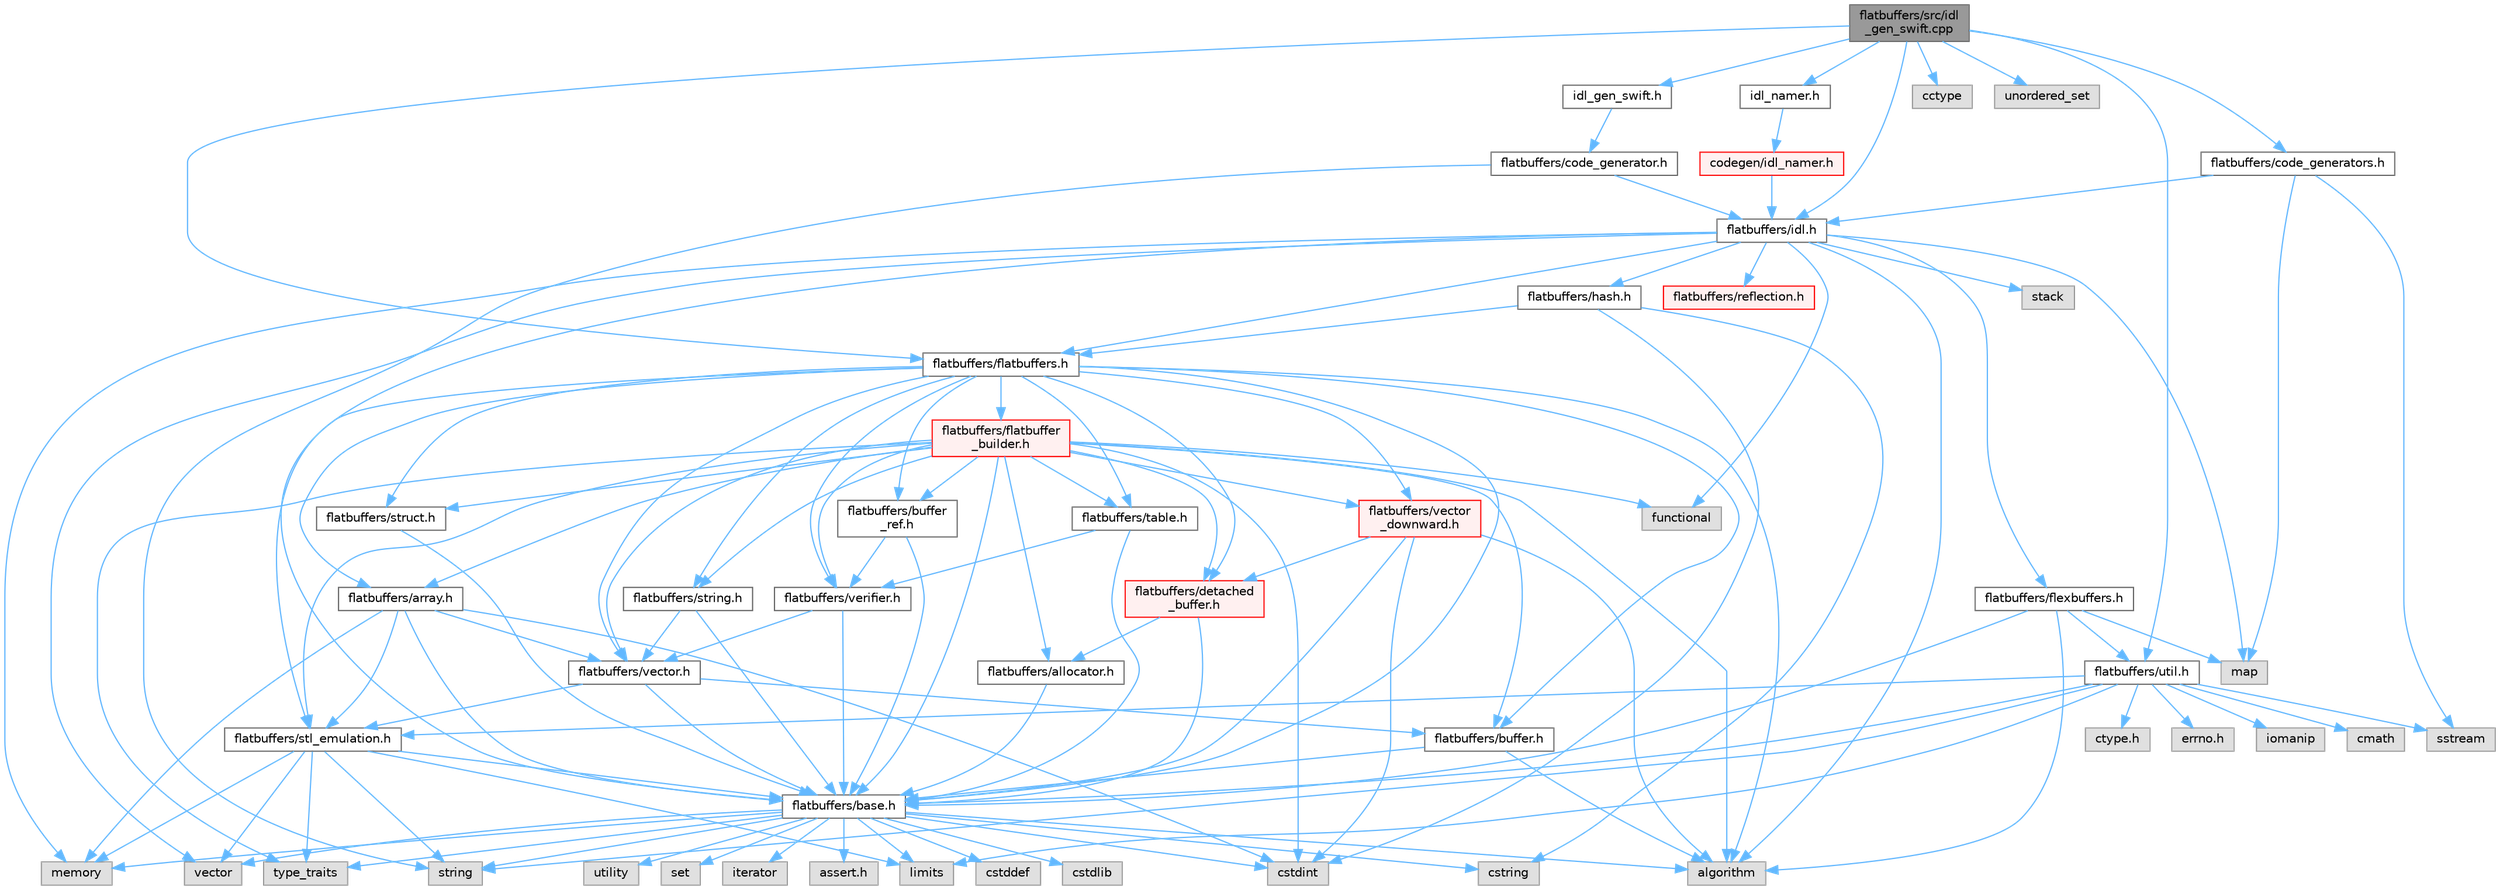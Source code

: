 digraph "flatbuffers/src/idl_gen_swift.cpp"
{
 // LATEX_PDF_SIZE
  bgcolor="transparent";
  edge [fontname=Helvetica,fontsize=10,labelfontname=Helvetica,labelfontsize=10];
  node [fontname=Helvetica,fontsize=10,shape=box,height=0.2,width=0.4];
  Node1 [id="Node000001",label="flatbuffers/src/idl\l_gen_swift.cpp",height=0.2,width=0.4,color="gray40", fillcolor="grey60", style="filled", fontcolor="black",tooltip=" "];
  Node1 -> Node2 [id="edge121_Node000001_Node000002",color="steelblue1",style="solid",tooltip=" "];
  Node2 [id="Node000002",label="idl_gen_swift.h",height=0.2,width=0.4,color="grey40", fillcolor="white", style="filled",URL="$idl__gen__swift_8h.html",tooltip=" "];
  Node2 -> Node3 [id="edge122_Node000002_Node000003",color="steelblue1",style="solid",tooltip=" "];
  Node3 [id="Node000003",label="flatbuffers/code_generator.h",height=0.2,width=0.4,color="grey40", fillcolor="white", style="filled",URL="$code__generator_8h.html",tooltip=" "];
  Node3 -> Node4 [id="edge123_Node000003_Node000004",color="steelblue1",style="solid",tooltip=" "];
  Node4 [id="Node000004",label="string",height=0.2,width=0.4,color="grey60", fillcolor="#E0E0E0", style="filled",tooltip=" "];
  Node3 -> Node5 [id="edge124_Node000003_Node000005",color="steelblue1",style="solid",tooltip=" "];
  Node5 [id="Node000005",label="flatbuffers/idl.h",height=0.2,width=0.4,color="grey40", fillcolor="white", style="filled",URL="$idl_8h.html",tooltip=" "];
  Node5 -> Node6 [id="edge125_Node000005_Node000006",color="steelblue1",style="solid",tooltip=" "];
  Node6 [id="Node000006",label="algorithm",height=0.2,width=0.4,color="grey60", fillcolor="#E0E0E0", style="filled",tooltip=" "];
  Node5 -> Node7 [id="edge126_Node000005_Node000007",color="steelblue1",style="solid",tooltip=" "];
  Node7 [id="Node000007",label="functional",height=0.2,width=0.4,color="grey60", fillcolor="#E0E0E0", style="filled",tooltip=" "];
  Node5 -> Node8 [id="edge127_Node000005_Node000008",color="steelblue1",style="solid",tooltip=" "];
  Node8 [id="Node000008",label="map",height=0.2,width=0.4,color="grey60", fillcolor="#E0E0E0", style="filled",tooltip=" "];
  Node5 -> Node9 [id="edge128_Node000005_Node000009",color="steelblue1",style="solid",tooltip=" "];
  Node9 [id="Node000009",label="memory",height=0.2,width=0.4,color="grey60", fillcolor="#E0E0E0", style="filled",tooltip=" "];
  Node5 -> Node10 [id="edge129_Node000005_Node000010",color="steelblue1",style="solid",tooltip=" "];
  Node10 [id="Node000010",label="stack",height=0.2,width=0.4,color="grey60", fillcolor="#E0E0E0", style="filled",tooltip=" "];
  Node5 -> Node11 [id="edge130_Node000005_Node000011",color="steelblue1",style="solid",tooltip=" "];
  Node11 [id="Node000011",label="vector",height=0.2,width=0.4,color="grey60", fillcolor="#E0E0E0", style="filled",tooltip=" "];
  Node5 -> Node12 [id="edge131_Node000005_Node000012",color="steelblue1",style="solid",tooltip=" "];
  Node12 [id="Node000012",label="flatbuffers/base.h",height=0.2,width=0.4,color="grey40", fillcolor="white", style="filled",URL="$base_8h.html",tooltip=" "];
  Node12 -> Node13 [id="edge132_Node000012_Node000013",color="steelblue1",style="solid",tooltip=" "];
  Node13 [id="Node000013",label="assert.h",height=0.2,width=0.4,color="grey60", fillcolor="#E0E0E0", style="filled",tooltip=" "];
  Node12 -> Node14 [id="edge133_Node000012_Node000014",color="steelblue1",style="solid",tooltip=" "];
  Node14 [id="Node000014",label="cstdint",height=0.2,width=0.4,color="grey60", fillcolor="#E0E0E0", style="filled",tooltip=" "];
  Node12 -> Node15 [id="edge134_Node000012_Node000015",color="steelblue1",style="solid",tooltip=" "];
  Node15 [id="Node000015",label="cstddef",height=0.2,width=0.4,color="grey60", fillcolor="#E0E0E0", style="filled",tooltip=" "];
  Node12 -> Node16 [id="edge135_Node000012_Node000016",color="steelblue1",style="solid",tooltip=" "];
  Node16 [id="Node000016",label="cstdlib",height=0.2,width=0.4,color="grey60", fillcolor="#E0E0E0", style="filled",tooltip=" "];
  Node12 -> Node17 [id="edge136_Node000012_Node000017",color="steelblue1",style="solid",tooltip=" "];
  Node17 [id="Node000017",label="cstring",height=0.2,width=0.4,color="grey60", fillcolor="#E0E0E0", style="filled",tooltip=" "];
  Node12 -> Node18 [id="edge137_Node000012_Node000018",color="steelblue1",style="solid",tooltip=" "];
  Node18 [id="Node000018",label="utility",height=0.2,width=0.4,color="grey60", fillcolor="#E0E0E0", style="filled",tooltip=" "];
  Node12 -> Node4 [id="edge138_Node000012_Node000004",color="steelblue1",style="solid",tooltip=" "];
  Node12 -> Node19 [id="edge139_Node000012_Node000019",color="steelblue1",style="solid",tooltip=" "];
  Node19 [id="Node000019",label="type_traits",height=0.2,width=0.4,color="grey60", fillcolor="#E0E0E0", style="filled",tooltip=" "];
  Node12 -> Node11 [id="edge140_Node000012_Node000011",color="steelblue1",style="solid",tooltip=" "];
  Node12 -> Node20 [id="edge141_Node000012_Node000020",color="steelblue1",style="solid",tooltip=" "];
  Node20 [id="Node000020",label="set",height=0.2,width=0.4,color="grey60", fillcolor="#E0E0E0", style="filled",tooltip=" "];
  Node12 -> Node6 [id="edge142_Node000012_Node000006",color="steelblue1",style="solid",tooltip=" "];
  Node12 -> Node21 [id="edge143_Node000012_Node000021",color="steelblue1",style="solid",tooltip=" "];
  Node21 [id="Node000021",label="limits",height=0.2,width=0.4,color="grey60", fillcolor="#E0E0E0", style="filled",tooltip=" "];
  Node12 -> Node22 [id="edge144_Node000012_Node000022",color="steelblue1",style="solid",tooltip=" "];
  Node22 [id="Node000022",label="iterator",height=0.2,width=0.4,color="grey60", fillcolor="#E0E0E0", style="filled",tooltip=" "];
  Node12 -> Node9 [id="edge145_Node000012_Node000009",color="steelblue1",style="solid",tooltip=" "];
  Node5 -> Node23 [id="edge146_Node000005_Node000023",color="steelblue1",style="solid",tooltip=" "];
  Node23 [id="Node000023",label="flatbuffers/flatbuffers.h",height=0.2,width=0.4,color="grey40", fillcolor="white", style="filled",URL="$flatbuffers_8h.html",tooltip=" "];
  Node23 -> Node6 [id="edge147_Node000023_Node000006",color="steelblue1",style="solid",tooltip=" "];
  Node23 -> Node24 [id="edge148_Node000023_Node000024",color="steelblue1",style="solid",tooltip=" "];
  Node24 [id="Node000024",label="flatbuffers/array.h",height=0.2,width=0.4,color="grey40", fillcolor="white", style="filled",URL="$array_8h.html",tooltip=" "];
  Node24 -> Node14 [id="edge149_Node000024_Node000014",color="steelblue1",style="solid",tooltip=" "];
  Node24 -> Node9 [id="edge150_Node000024_Node000009",color="steelblue1",style="solid",tooltip=" "];
  Node24 -> Node12 [id="edge151_Node000024_Node000012",color="steelblue1",style="solid",tooltip=" "];
  Node24 -> Node25 [id="edge152_Node000024_Node000025",color="steelblue1",style="solid",tooltip=" "];
  Node25 [id="Node000025",label="flatbuffers/stl_emulation.h",height=0.2,width=0.4,color="grey40", fillcolor="white", style="filled",URL="$stl__emulation_8h.html",tooltip=" "];
  Node25 -> Node12 [id="edge153_Node000025_Node000012",color="steelblue1",style="solid",tooltip=" "];
  Node25 -> Node4 [id="edge154_Node000025_Node000004",color="steelblue1",style="solid",tooltip=" "];
  Node25 -> Node19 [id="edge155_Node000025_Node000019",color="steelblue1",style="solid",tooltip=" "];
  Node25 -> Node11 [id="edge156_Node000025_Node000011",color="steelblue1",style="solid",tooltip=" "];
  Node25 -> Node9 [id="edge157_Node000025_Node000009",color="steelblue1",style="solid",tooltip=" "];
  Node25 -> Node21 [id="edge158_Node000025_Node000021",color="steelblue1",style="solid",tooltip=" "];
  Node24 -> Node26 [id="edge159_Node000024_Node000026",color="steelblue1",style="solid",tooltip=" "];
  Node26 [id="Node000026",label="flatbuffers/vector.h",height=0.2,width=0.4,color="grey40", fillcolor="white", style="filled",URL="$vector_8h.html",tooltip=" "];
  Node26 -> Node12 [id="edge160_Node000026_Node000012",color="steelblue1",style="solid",tooltip=" "];
  Node26 -> Node27 [id="edge161_Node000026_Node000027",color="steelblue1",style="solid",tooltip=" "];
  Node27 [id="Node000027",label="flatbuffers/buffer.h",height=0.2,width=0.4,color="grey40", fillcolor="white", style="filled",URL="$buffer_8h.html",tooltip=" "];
  Node27 -> Node6 [id="edge162_Node000027_Node000006",color="steelblue1",style="solid",tooltip=" "];
  Node27 -> Node12 [id="edge163_Node000027_Node000012",color="steelblue1",style="solid",tooltip=" "];
  Node26 -> Node25 [id="edge164_Node000026_Node000025",color="steelblue1",style="solid",tooltip=" "];
  Node23 -> Node12 [id="edge165_Node000023_Node000012",color="steelblue1",style="solid",tooltip=" "];
  Node23 -> Node27 [id="edge166_Node000023_Node000027",color="steelblue1",style="solid",tooltip=" "];
  Node23 -> Node28 [id="edge167_Node000023_Node000028",color="steelblue1",style="solid",tooltip=" "];
  Node28 [id="Node000028",label="flatbuffers/buffer\l_ref.h",height=0.2,width=0.4,color="grey40", fillcolor="white", style="filled",URL="$buffer__ref_8h.html",tooltip=" "];
  Node28 -> Node12 [id="edge168_Node000028_Node000012",color="steelblue1",style="solid",tooltip=" "];
  Node28 -> Node29 [id="edge169_Node000028_Node000029",color="steelblue1",style="solid",tooltip=" "];
  Node29 [id="Node000029",label="flatbuffers/verifier.h",height=0.2,width=0.4,color="grey40", fillcolor="white", style="filled",URL="$verifier_8h.html",tooltip=" "];
  Node29 -> Node12 [id="edge170_Node000029_Node000012",color="steelblue1",style="solid",tooltip=" "];
  Node29 -> Node26 [id="edge171_Node000029_Node000026",color="steelblue1",style="solid",tooltip=" "];
  Node23 -> Node30 [id="edge172_Node000023_Node000030",color="steelblue1",style="solid",tooltip=" "];
  Node30 [id="Node000030",label="flatbuffers/detached\l_buffer.h",height=0.2,width=0.4,color="red", fillcolor="#FFF0F0", style="filled",URL="$detached__buffer_8h.html",tooltip=" "];
  Node30 -> Node31 [id="edge173_Node000030_Node000031",color="steelblue1",style="solid",tooltip=" "];
  Node31 [id="Node000031",label="flatbuffers/allocator.h",height=0.2,width=0.4,color="grey40", fillcolor="white", style="filled",URL="$allocator_8h.html",tooltip=" "];
  Node31 -> Node12 [id="edge174_Node000031_Node000012",color="steelblue1",style="solid",tooltip=" "];
  Node30 -> Node12 [id="edge175_Node000030_Node000012",color="steelblue1",style="solid",tooltip=" "];
  Node23 -> Node33 [id="edge176_Node000023_Node000033",color="steelblue1",style="solid",tooltip=" "];
  Node33 [id="Node000033",label="flatbuffers/flatbuffer\l_builder.h",height=0.2,width=0.4,color="red", fillcolor="#FFF0F0", style="filled",URL="$flatbuffer__builder_8h.html",tooltip=" "];
  Node33 -> Node6 [id="edge177_Node000033_Node000006",color="steelblue1",style="solid",tooltip=" "];
  Node33 -> Node14 [id="edge178_Node000033_Node000014",color="steelblue1",style="solid",tooltip=" "];
  Node33 -> Node7 [id="edge179_Node000033_Node000007",color="steelblue1",style="solid",tooltip=" "];
  Node33 -> Node19 [id="edge180_Node000033_Node000019",color="steelblue1",style="solid",tooltip=" "];
  Node33 -> Node31 [id="edge181_Node000033_Node000031",color="steelblue1",style="solid",tooltip=" "];
  Node33 -> Node24 [id="edge182_Node000033_Node000024",color="steelblue1",style="solid",tooltip=" "];
  Node33 -> Node12 [id="edge183_Node000033_Node000012",color="steelblue1",style="solid",tooltip=" "];
  Node33 -> Node27 [id="edge184_Node000033_Node000027",color="steelblue1",style="solid",tooltip=" "];
  Node33 -> Node28 [id="edge185_Node000033_Node000028",color="steelblue1",style="solid",tooltip=" "];
  Node33 -> Node30 [id="edge186_Node000033_Node000030",color="steelblue1",style="solid",tooltip=" "];
  Node33 -> Node25 [id="edge187_Node000033_Node000025",color="steelblue1",style="solid",tooltip=" "];
  Node33 -> Node35 [id="edge188_Node000033_Node000035",color="steelblue1",style="solid",tooltip=" "];
  Node35 [id="Node000035",label="flatbuffers/string.h",height=0.2,width=0.4,color="grey40", fillcolor="white", style="filled",URL="$string_8h.html",tooltip=" "];
  Node35 -> Node12 [id="edge189_Node000035_Node000012",color="steelblue1",style="solid",tooltip=" "];
  Node35 -> Node26 [id="edge190_Node000035_Node000026",color="steelblue1",style="solid",tooltip=" "];
  Node33 -> Node36 [id="edge191_Node000033_Node000036",color="steelblue1",style="solid",tooltip=" "];
  Node36 [id="Node000036",label="flatbuffers/struct.h",height=0.2,width=0.4,color="grey40", fillcolor="white", style="filled",URL="$struct_8h.html",tooltip=" "];
  Node36 -> Node12 [id="edge192_Node000036_Node000012",color="steelblue1",style="solid",tooltip=" "];
  Node33 -> Node37 [id="edge193_Node000033_Node000037",color="steelblue1",style="solid",tooltip=" "];
  Node37 [id="Node000037",label="flatbuffers/table.h",height=0.2,width=0.4,color="grey40", fillcolor="white", style="filled",URL="$table_8h.html",tooltip=" "];
  Node37 -> Node12 [id="edge194_Node000037_Node000012",color="steelblue1",style="solid",tooltip=" "];
  Node37 -> Node29 [id="edge195_Node000037_Node000029",color="steelblue1",style="solid",tooltip=" "];
  Node33 -> Node26 [id="edge196_Node000033_Node000026",color="steelblue1",style="solid",tooltip=" "];
  Node33 -> Node38 [id="edge197_Node000033_Node000038",color="steelblue1",style="solid",tooltip=" "];
  Node38 [id="Node000038",label="flatbuffers/vector\l_downward.h",height=0.2,width=0.4,color="red", fillcolor="#FFF0F0", style="filled",URL="$vector__downward_8h.html",tooltip=" "];
  Node38 -> Node6 [id="edge198_Node000038_Node000006",color="steelblue1",style="solid",tooltip=" "];
  Node38 -> Node14 [id="edge199_Node000038_Node000014",color="steelblue1",style="solid",tooltip=" "];
  Node38 -> Node12 [id="edge200_Node000038_Node000012",color="steelblue1",style="solid",tooltip=" "];
  Node38 -> Node30 [id="edge201_Node000038_Node000030",color="steelblue1",style="solid",tooltip=" "];
  Node33 -> Node29 [id="edge202_Node000033_Node000029",color="steelblue1",style="solid",tooltip=" "];
  Node23 -> Node25 [id="edge203_Node000023_Node000025",color="steelblue1",style="solid",tooltip=" "];
  Node23 -> Node35 [id="edge204_Node000023_Node000035",color="steelblue1",style="solid",tooltip=" "];
  Node23 -> Node36 [id="edge205_Node000023_Node000036",color="steelblue1",style="solid",tooltip=" "];
  Node23 -> Node37 [id="edge206_Node000023_Node000037",color="steelblue1",style="solid",tooltip=" "];
  Node23 -> Node26 [id="edge207_Node000023_Node000026",color="steelblue1",style="solid",tooltip=" "];
  Node23 -> Node38 [id="edge208_Node000023_Node000038",color="steelblue1",style="solid",tooltip=" "];
  Node23 -> Node29 [id="edge209_Node000023_Node000029",color="steelblue1",style="solid",tooltip=" "];
  Node5 -> Node39 [id="edge210_Node000005_Node000039",color="steelblue1",style="solid",tooltip=" "];
  Node39 [id="Node000039",label="flatbuffers/flexbuffers.h",height=0.2,width=0.4,color="grey40", fillcolor="white", style="filled",URL="$flexbuffers_8h.html",tooltip=" "];
  Node39 -> Node6 [id="edge211_Node000039_Node000006",color="steelblue1",style="solid",tooltip=" "];
  Node39 -> Node8 [id="edge212_Node000039_Node000008",color="steelblue1",style="solid",tooltip=" "];
  Node39 -> Node12 [id="edge213_Node000039_Node000012",color="steelblue1",style="solid",tooltip=" "];
  Node39 -> Node40 [id="edge214_Node000039_Node000040",color="steelblue1",style="solid",tooltip=" "];
  Node40 [id="Node000040",label="flatbuffers/util.h",height=0.2,width=0.4,color="grey40", fillcolor="white", style="filled",URL="$util_8h.html",tooltip=" "];
  Node40 -> Node41 [id="edge215_Node000040_Node000041",color="steelblue1",style="solid",tooltip=" "];
  Node41 [id="Node000041",label="ctype.h",height=0.2,width=0.4,color="grey60", fillcolor="#E0E0E0", style="filled",tooltip=" "];
  Node40 -> Node42 [id="edge216_Node000040_Node000042",color="steelblue1",style="solid",tooltip=" "];
  Node42 [id="Node000042",label="errno.h",height=0.2,width=0.4,color="grey60", fillcolor="#E0E0E0", style="filled",tooltip=" "];
  Node40 -> Node12 [id="edge217_Node000040_Node000012",color="steelblue1",style="solid",tooltip=" "];
  Node40 -> Node25 [id="edge218_Node000040_Node000025",color="steelblue1",style="solid",tooltip=" "];
  Node40 -> Node43 [id="edge219_Node000040_Node000043",color="steelblue1",style="solid",tooltip=" "];
  Node43 [id="Node000043",label="iomanip",height=0.2,width=0.4,color="grey60", fillcolor="#E0E0E0", style="filled",tooltip=" "];
  Node40 -> Node44 [id="edge220_Node000040_Node000044",color="steelblue1",style="solid",tooltip=" "];
  Node44 [id="Node000044",label="sstream",height=0.2,width=0.4,color="grey60", fillcolor="#E0E0E0", style="filled",tooltip=" "];
  Node40 -> Node45 [id="edge221_Node000040_Node000045",color="steelblue1",style="solid",tooltip=" "];
  Node45 [id="Node000045",label="cmath",height=0.2,width=0.4,color="grey60", fillcolor="#E0E0E0", style="filled",tooltip=" "];
  Node40 -> Node21 [id="edge222_Node000040_Node000021",color="steelblue1",style="solid",tooltip=" "];
  Node40 -> Node4 [id="edge223_Node000040_Node000004",color="steelblue1",style="solid",tooltip=" "];
  Node5 -> Node46 [id="edge224_Node000005_Node000046",color="steelblue1",style="solid",tooltip=" "];
  Node46 [id="Node000046",label="flatbuffers/hash.h",height=0.2,width=0.4,color="grey40", fillcolor="white", style="filled",URL="$hash_8h.html",tooltip=" "];
  Node46 -> Node14 [id="edge225_Node000046_Node000014",color="steelblue1",style="solid",tooltip=" "];
  Node46 -> Node17 [id="edge226_Node000046_Node000017",color="steelblue1",style="solid",tooltip=" "];
  Node46 -> Node23 [id="edge227_Node000046_Node000023",color="steelblue1",style="solid",tooltip=" "];
  Node5 -> Node47 [id="edge228_Node000005_Node000047",color="steelblue1",style="solid",tooltip=" "];
  Node47 [id="Node000047",label="flatbuffers/reflection.h",height=0.2,width=0.4,color="red", fillcolor="#FFF0F0", style="filled",URL="$reflection_8h.html",tooltip=" "];
  Node1 -> Node49 [id="edge229_Node000001_Node000049",color="steelblue1",style="solid",tooltip=" "];
  Node49 [id="Node000049",label="cctype",height=0.2,width=0.4,color="grey60", fillcolor="#E0E0E0", style="filled",tooltip=" "];
  Node1 -> Node50 [id="edge230_Node000001_Node000050",color="steelblue1",style="solid",tooltip=" "];
  Node50 [id="Node000050",label="unordered_set",height=0.2,width=0.4,color="grey60", fillcolor="#E0E0E0", style="filled",tooltip=" "];
  Node1 -> Node51 [id="edge231_Node000001_Node000051",color="steelblue1",style="solid",tooltip=" "];
  Node51 [id="Node000051",label="flatbuffers/code_generators.h",height=0.2,width=0.4,color="grey40", fillcolor="white", style="filled",URL="$code__generators_8h.html",tooltip=" "];
  Node51 -> Node8 [id="edge232_Node000051_Node000008",color="steelblue1",style="solid",tooltip=" "];
  Node51 -> Node44 [id="edge233_Node000051_Node000044",color="steelblue1",style="solid",tooltip=" "];
  Node51 -> Node5 [id="edge234_Node000051_Node000005",color="steelblue1",style="solid",tooltip=" "];
  Node1 -> Node23 [id="edge235_Node000001_Node000023",color="steelblue1",style="solid",tooltip=" "];
  Node1 -> Node5 [id="edge236_Node000001_Node000005",color="steelblue1",style="solid",tooltip=" "];
  Node1 -> Node40 [id="edge237_Node000001_Node000040",color="steelblue1",style="solid",tooltip=" "];
  Node1 -> Node52 [id="edge238_Node000001_Node000052",color="steelblue1",style="solid",tooltip=" "];
  Node52 [id="Node000052",label="idl_namer.h",height=0.2,width=0.4,color="grey40", fillcolor="white", style="filled",URL="$src_2idl__namer_8h.html",tooltip=" "];
  Node52 -> Node53 [id="edge239_Node000052_Node000053",color="steelblue1",style="solid",tooltip=" "];
  Node53 [id="Node000053",label="codegen/idl_namer.h",height=0.2,width=0.4,color="red", fillcolor="#FFF0F0", style="filled",URL="$include_2codegen_2idl__namer_8h.html",tooltip=" "];
  Node53 -> Node5 [id="edge240_Node000053_Node000005",color="steelblue1",style="solid",tooltip=" "];
}
